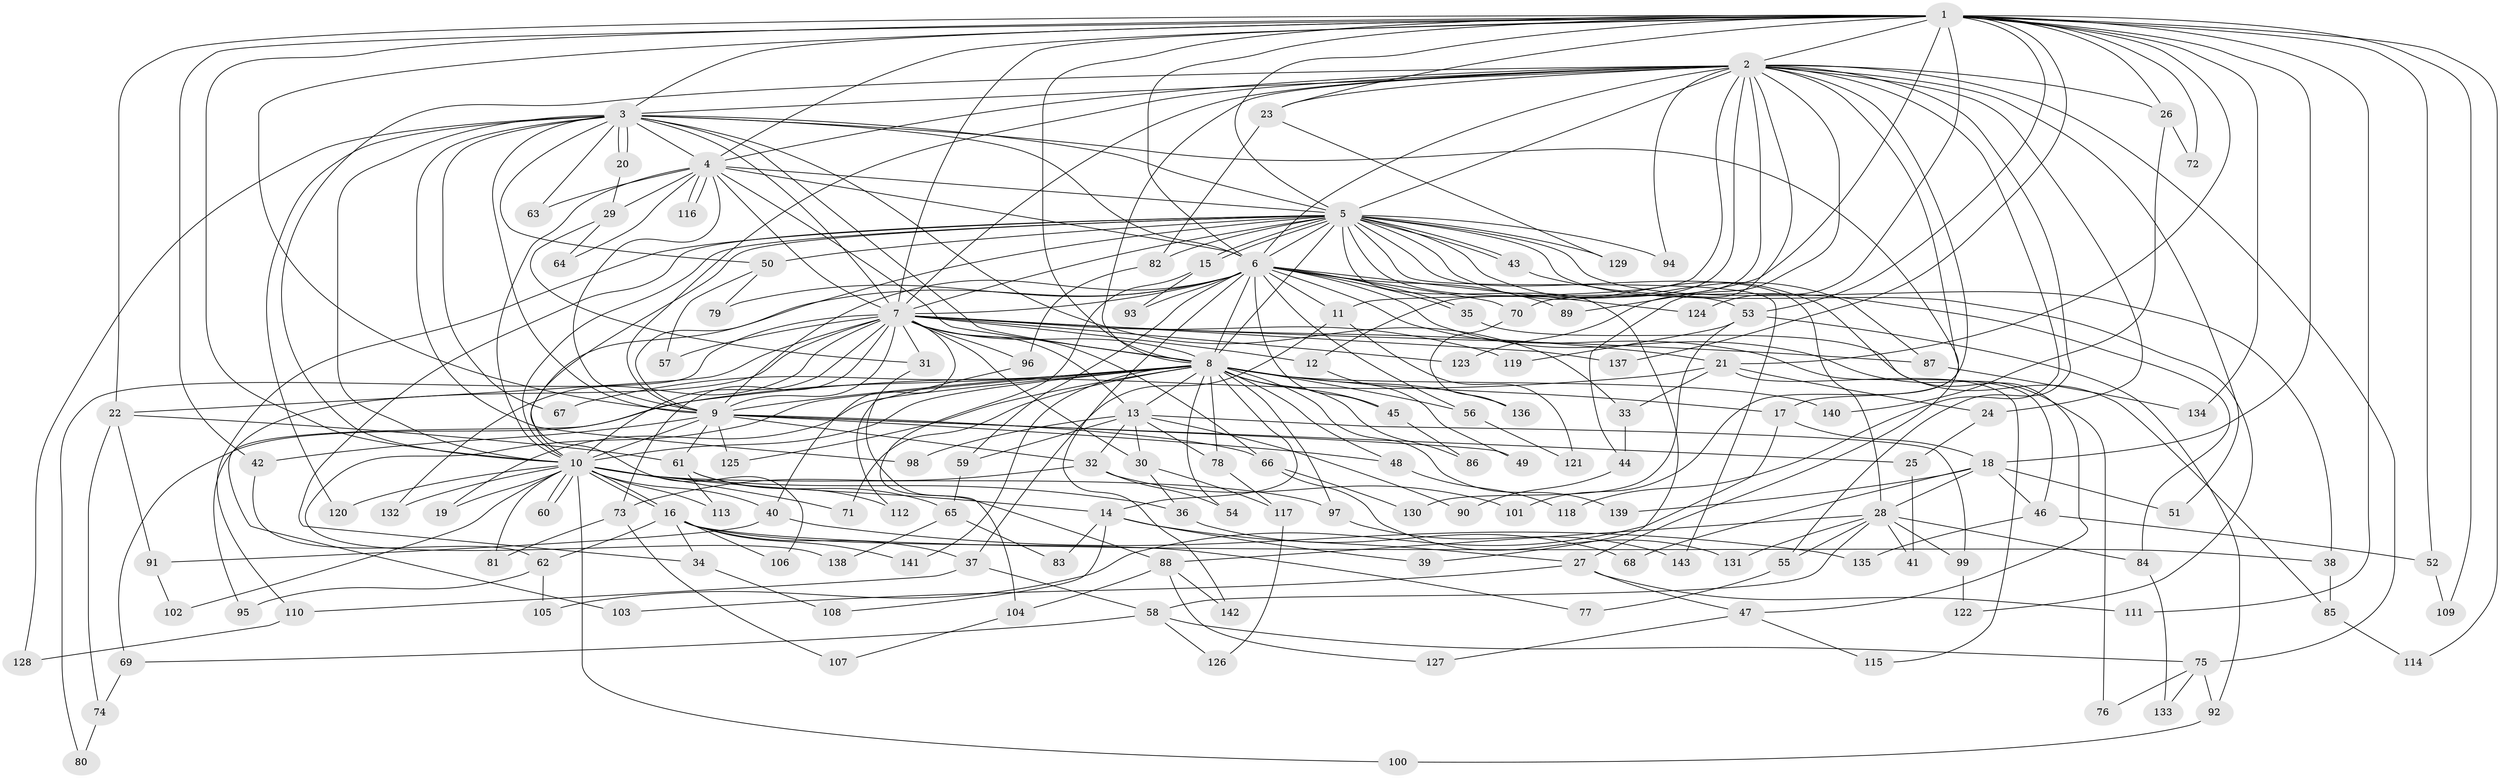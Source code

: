 // Generated by graph-tools (version 1.1) at 2025/34/03/09/25 02:34:55]
// undirected, 143 vertices, 311 edges
graph export_dot {
graph [start="1"]
  node [color=gray90,style=filled];
  1;
  2;
  3;
  4;
  5;
  6;
  7;
  8;
  9;
  10;
  11;
  12;
  13;
  14;
  15;
  16;
  17;
  18;
  19;
  20;
  21;
  22;
  23;
  24;
  25;
  26;
  27;
  28;
  29;
  30;
  31;
  32;
  33;
  34;
  35;
  36;
  37;
  38;
  39;
  40;
  41;
  42;
  43;
  44;
  45;
  46;
  47;
  48;
  49;
  50;
  51;
  52;
  53;
  54;
  55;
  56;
  57;
  58;
  59;
  60;
  61;
  62;
  63;
  64;
  65;
  66;
  67;
  68;
  69;
  70;
  71;
  72;
  73;
  74;
  75;
  76;
  77;
  78;
  79;
  80;
  81;
  82;
  83;
  84;
  85;
  86;
  87;
  88;
  89;
  90;
  91;
  92;
  93;
  94;
  95;
  96;
  97;
  98;
  99;
  100;
  101;
  102;
  103;
  104;
  105;
  106;
  107;
  108;
  109;
  110;
  111;
  112;
  113;
  114;
  115;
  116;
  117;
  118;
  119;
  120;
  121;
  122;
  123;
  124;
  125;
  126;
  127;
  128;
  129;
  130;
  131;
  132;
  133;
  134;
  135;
  136;
  137;
  138;
  139;
  140;
  141;
  142;
  143;
  1 -- 2;
  1 -- 3;
  1 -- 4;
  1 -- 5;
  1 -- 6;
  1 -- 7;
  1 -- 8;
  1 -- 9;
  1 -- 10;
  1 -- 18;
  1 -- 21;
  1 -- 22;
  1 -- 23;
  1 -- 26;
  1 -- 42;
  1 -- 52;
  1 -- 53;
  1 -- 72;
  1 -- 89;
  1 -- 109;
  1 -- 111;
  1 -- 114;
  1 -- 124;
  1 -- 134;
  1 -- 137;
  2 -- 3;
  2 -- 4;
  2 -- 5;
  2 -- 6;
  2 -- 7;
  2 -- 8;
  2 -- 9;
  2 -- 10;
  2 -- 11;
  2 -- 12;
  2 -- 17;
  2 -- 23;
  2 -- 24;
  2 -- 26;
  2 -- 44;
  2 -- 51;
  2 -- 55;
  2 -- 70;
  2 -- 75;
  2 -- 94;
  2 -- 101;
  2 -- 118;
  2 -- 123;
  3 -- 4;
  3 -- 5;
  3 -- 6;
  3 -- 7;
  3 -- 8;
  3 -- 9;
  3 -- 10;
  3 -- 20;
  3 -- 20;
  3 -- 27;
  3 -- 33;
  3 -- 50;
  3 -- 63;
  3 -- 67;
  3 -- 98;
  3 -- 120;
  3 -- 128;
  4 -- 5;
  4 -- 6;
  4 -- 7;
  4 -- 8;
  4 -- 9;
  4 -- 10;
  4 -- 29;
  4 -- 63;
  4 -- 64;
  4 -- 116;
  4 -- 116;
  5 -- 6;
  5 -- 7;
  5 -- 8;
  5 -- 9;
  5 -- 10;
  5 -- 15;
  5 -- 15;
  5 -- 28;
  5 -- 34;
  5 -- 38;
  5 -- 39;
  5 -- 43;
  5 -- 43;
  5 -- 47;
  5 -- 50;
  5 -- 53;
  5 -- 82;
  5 -- 87;
  5 -- 94;
  5 -- 106;
  5 -- 110;
  5 -- 122;
  5 -- 129;
  5 -- 143;
  6 -- 7;
  6 -- 8;
  6 -- 9;
  6 -- 10;
  6 -- 11;
  6 -- 35;
  6 -- 35;
  6 -- 45;
  6 -- 46;
  6 -- 56;
  6 -- 59;
  6 -- 70;
  6 -- 76;
  6 -- 79;
  6 -- 89;
  6 -- 93;
  6 -- 124;
  6 -- 142;
  7 -- 8;
  7 -- 9;
  7 -- 10;
  7 -- 12;
  7 -- 13;
  7 -- 21;
  7 -- 22;
  7 -- 30;
  7 -- 31;
  7 -- 40;
  7 -- 57;
  7 -- 66;
  7 -- 73;
  7 -- 80;
  7 -- 87;
  7 -- 96;
  7 -- 103;
  7 -- 119;
  7 -- 123;
  7 -- 132;
  7 -- 137;
  8 -- 9;
  8 -- 10;
  8 -- 13;
  8 -- 14;
  8 -- 17;
  8 -- 19;
  8 -- 45;
  8 -- 48;
  8 -- 54;
  8 -- 56;
  8 -- 67;
  8 -- 71;
  8 -- 78;
  8 -- 86;
  8 -- 95;
  8 -- 97;
  8 -- 125;
  8 -- 136;
  8 -- 138;
  8 -- 139;
  8 -- 140;
  8 -- 141;
  9 -- 10;
  9 -- 25;
  9 -- 32;
  9 -- 42;
  9 -- 48;
  9 -- 49;
  9 -- 61;
  9 -- 66;
  9 -- 125;
  10 -- 14;
  10 -- 16;
  10 -- 16;
  10 -- 19;
  10 -- 36;
  10 -- 40;
  10 -- 60;
  10 -- 60;
  10 -- 71;
  10 -- 81;
  10 -- 97;
  10 -- 100;
  10 -- 102;
  10 -- 113;
  10 -- 120;
  10 -- 132;
  11 -- 37;
  11 -- 121;
  12 -- 49;
  13 -- 30;
  13 -- 32;
  13 -- 59;
  13 -- 78;
  13 -- 90;
  13 -- 98;
  13 -- 99;
  14 -- 27;
  14 -- 39;
  14 -- 83;
  14 -- 108;
  15 -- 93;
  15 -- 104;
  16 -- 34;
  16 -- 37;
  16 -- 38;
  16 -- 62;
  16 -- 77;
  16 -- 106;
  16 -- 141;
  17 -- 18;
  17 -- 105;
  18 -- 28;
  18 -- 46;
  18 -- 51;
  18 -- 68;
  18 -- 139;
  20 -- 29;
  21 -- 24;
  21 -- 33;
  21 -- 69;
  21 -- 115;
  22 -- 61;
  22 -- 74;
  22 -- 91;
  23 -- 82;
  23 -- 129;
  24 -- 25;
  25 -- 41;
  26 -- 72;
  26 -- 140;
  27 -- 47;
  27 -- 103;
  27 -- 111;
  28 -- 41;
  28 -- 55;
  28 -- 58;
  28 -- 84;
  28 -- 88;
  28 -- 99;
  28 -- 131;
  29 -- 31;
  29 -- 64;
  30 -- 36;
  30 -- 117;
  31 -- 88;
  32 -- 54;
  32 -- 73;
  32 -- 101;
  33 -- 44;
  34 -- 108;
  35 -- 85;
  36 -- 68;
  37 -- 58;
  37 -- 110;
  38 -- 85;
  40 -- 91;
  40 -- 135;
  42 -- 62;
  43 -- 84;
  44 -- 90;
  45 -- 86;
  46 -- 52;
  46 -- 135;
  47 -- 115;
  47 -- 127;
  48 -- 118;
  50 -- 57;
  50 -- 79;
  52 -- 109;
  53 -- 92;
  53 -- 119;
  53 -- 130;
  55 -- 77;
  56 -- 121;
  58 -- 69;
  58 -- 75;
  58 -- 126;
  59 -- 65;
  61 -- 65;
  61 -- 112;
  61 -- 113;
  62 -- 95;
  62 -- 105;
  65 -- 83;
  65 -- 138;
  66 -- 130;
  66 -- 131;
  69 -- 74;
  70 -- 136;
  73 -- 81;
  73 -- 107;
  74 -- 80;
  75 -- 76;
  75 -- 92;
  75 -- 133;
  78 -- 117;
  82 -- 96;
  84 -- 133;
  85 -- 114;
  87 -- 134;
  88 -- 104;
  88 -- 127;
  88 -- 142;
  91 -- 102;
  92 -- 100;
  96 -- 112;
  97 -- 143;
  99 -- 122;
  104 -- 107;
  110 -- 128;
  117 -- 126;
}
